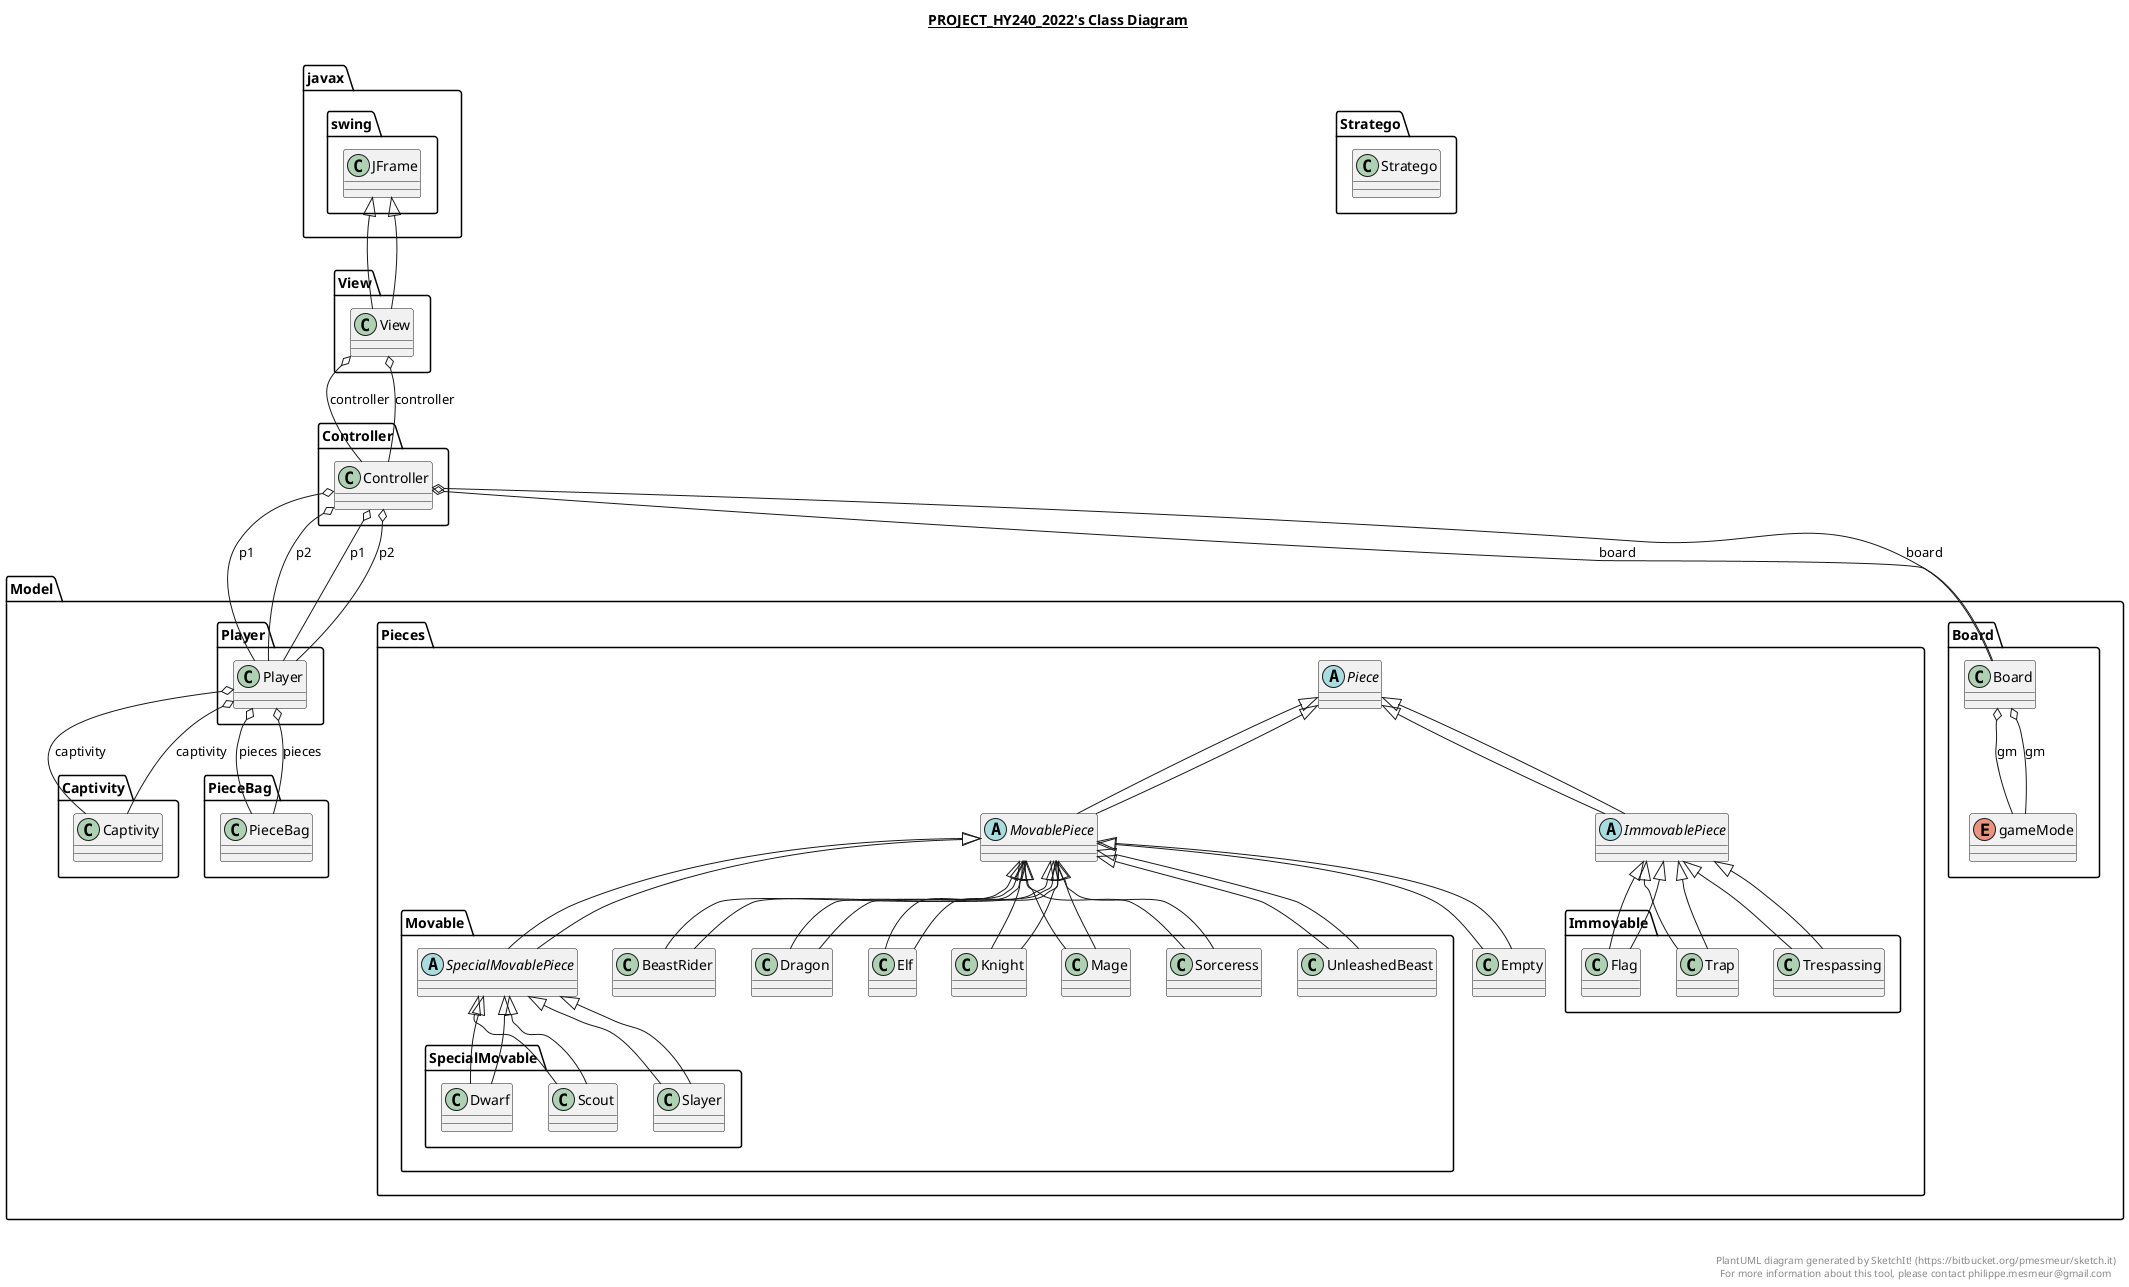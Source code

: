 @startuml

title __PROJECT_HY240_2022's Class Diagram__\n

  namespace Controller {
    class Controller.Controller {
    }
  }
  

  namespace Controller {
    class Controller.Controller {
    }
  }
  

  namespace Model.Board {
    class Model.Board.Board {
    }
  }
  

  namespace Model.Board {
    class Model.Board.Board {
    }
  }
  

  namespace Model.Board {
    enum gameMode {
    }
  }
  

  namespace Model.Board {
    enum gameMode {
    }
  }
  

  namespace Model.Captivity {
    class Model.Captivity.Captivity {
    }
  }
  

  namespace Model.Captivity {
    class Model.Captivity.Captivity {
    }
  }
  

  namespace Model.PieceBag {
    class Model.PieceBag.PieceBag {
    }
  }
  

  namespace Model.PieceBag {
    class Model.PieceBag.PieceBag {
    }
  }
  

  namespace Model.Pieces {
    class Model.Pieces.Empty {
    }
  }
  

  namespace Model.Pieces {
    class Model.Pieces.Empty {
    }
  }
  

  namespace Model.Pieces {
    namespace Immovable {
      class Model.Pieces.Immovable.Flag {
      }
    }
  }
  

  namespace Model.Pieces {
    namespace Immovable {
      class Model.Pieces.Immovable.Flag {
      }
    }
  }
  

  namespace Model.Pieces {
    namespace Immovable {
      class Model.Pieces.Immovable.Trap {
      }
    }
  }
  

  namespace Model.Pieces {
    namespace Immovable {
      class Model.Pieces.Immovable.Trap {
      }
    }
  }
  

  namespace Model.Pieces {
    namespace Immovable {
      class Model.Pieces.Immovable.Trespassing {
      }
    }
  }
  

  namespace Model.Pieces {
    namespace Immovable {
      class Model.Pieces.Immovable.Trespassing {
      }
    }
  }
  

  namespace Model.Pieces {
    abstract class Model.Pieces.ImmovablePiece {
    }
  }
  

  namespace Model.Pieces {
    abstract class Model.Pieces.ImmovablePiece {
    }
  }
  

  namespace Model.Pieces {
    namespace Movable {
      class Model.Pieces.Movable.BeastRider {
      }
    }
  }
  

  namespace Model.Pieces {
    namespace Movable {
      class Model.Pieces.Movable.BeastRider {
      }
    }
  }
  

  namespace Model.Pieces {
    namespace Movable {
      class Model.Pieces.Movable.Dragon {
      }
    }
  }
  

  namespace Model.Pieces {
    namespace Movable {
      class Model.Pieces.Movable.Dragon {
      }
    }
  }
  

  namespace Model.Pieces {
    namespace Movable {
      class Model.Pieces.Movable.Elf {
      }
    }
  }
  

  namespace Model.Pieces {
    namespace Movable {
      class Model.Pieces.Movable.Elf {
      }
    }
  }
  

  namespace Model.Pieces {
    namespace Movable {
      class Model.Pieces.Movable.Knight {
      }
    }
  }
  

  namespace Model.Pieces {
    namespace Movable {
      class Model.Pieces.Movable.Knight {
      }
    }
  }
  

  namespace Model.Pieces {
    namespace Movable {
      class Model.Pieces.Movable.Mage {
      }
    }
  }
  

  namespace Model.Pieces {
    namespace Movable {
      class Model.Pieces.Movable.Mage {
      }
    }
  }
  

  namespace Model.Pieces {
    namespace Movable {
      class Model.Pieces.Movable.Sorceress {
      }
    }
  }
  

  namespace Model.Pieces {
    namespace Movable {
      class Model.Pieces.Movable.Sorceress {
      }
    }
  }
  

  namespace Model.Pieces {
    namespace Movable {
      namespace SpecialMovable {
        class Model.Pieces.Movable.SpecialMovable.Dwarf {
        }
      }
    }
  }
  

  namespace Model.Pieces {
    namespace Movable {
      namespace SpecialMovable {
        class Model.Pieces.Movable.SpecialMovable.Dwarf {
        }
      }
    }
  }
  

  namespace Model.Pieces {
    namespace Movable {
      namespace SpecialMovable {
        class Model.Pieces.Movable.SpecialMovable.Scout {
        }
      }
    }
  }
  

  namespace Model.Pieces {
    namespace Movable {
      namespace SpecialMovable {
        class Model.Pieces.Movable.SpecialMovable.Scout {
        }
      }
    }
  }
  

  namespace Model.Pieces {
    namespace Movable {
      namespace SpecialMovable {
        class Model.Pieces.Movable.SpecialMovable.Slayer {
        }
      }
    }
  }
  

  namespace Model.Pieces {
    namespace Movable {
      namespace SpecialMovable {
        class Model.Pieces.Movable.SpecialMovable.Slayer {
        }
      }
    }
  }
  

  namespace Model.Pieces {
    namespace Movable {
      abstract class Model.Pieces.Movable.SpecialMovablePiece {
      }
    }
  }
  

  namespace Model.Pieces {
    namespace Movable {
      abstract class Model.Pieces.Movable.SpecialMovablePiece {
      }
    }
  }
  

  namespace Model.Pieces {
    namespace Movable {
      class Model.Pieces.Movable.UnleashedBeast {
      }
    }
  }
  

  namespace Model.Pieces {
    namespace Movable {
      class Model.Pieces.Movable.UnleashedBeast {
      }
    }
  }
  

  namespace Model.Pieces {
    abstract class Model.Pieces.MovablePiece {
    }
  }
  

  namespace Model.Pieces {
    abstract class Model.Pieces.MovablePiece {
    }
  }
  

  namespace Model.Pieces {
    abstract class Model.Pieces.Piece {
    }
  }
  

  namespace Model.Pieces {
    abstract class Model.Pieces.Piece {
    }
  }
  

  namespace Model.Player {
    class Model.Player.Player {
    }
  }
  

  namespace Model.Player {
    class Model.Player.Player {
    }
  }
  

  namespace Stratego {
    class Stratego.Stratego {
    }
  }
  

  namespace Stratego {
    class Stratego.Stratego {
    }
  }
  

  namespace View {
    class View.View {
    }
  }
  

  namespace View {
    class View.View {
    }
  }
  

  Controller.Controller o-- Model.Board.Board : board
  Controller.Controller o-- Model.Player.Player : p1
  Controller.Controller o-- Model.Player.Player : p2
  Controller.Controller o-- Model.Board.Board : board
  Controller.Controller o-- Model.Player.Player : p1
  Controller.Controller o-- Model.Player.Player : p2
  Model.Board.Board o-- Model.Board.gameMode : gm
  Model.Board.Board o-- Model.Board.gameMode : gm
  Model.Pieces.Empty -up-|> Model.Pieces.MovablePiece
  Model.Pieces.Empty -up-|> Model.Pieces.MovablePiece
  Model.Pieces.Immovable.Flag -up-|> Model.Pieces.ImmovablePiece
  Model.Pieces.Immovable.Flag -up-|> Model.Pieces.ImmovablePiece
  Model.Pieces.Immovable.Trap -up-|> Model.Pieces.ImmovablePiece
  Model.Pieces.Immovable.Trap -up-|> Model.Pieces.ImmovablePiece
  Model.Pieces.Immovable.Trespassing -up-|> Model.Pieces.ImmovablePiece
  Model.Pieces.Immovable.Trespassing -up-|> Model.Pieces.ImmovablePiece
  Model.Pieces.ImmovablePiece -up-|> Model.Pieces.Piece
  Model.Pieces.ImmovablePiece -up-|> Model.Pieces.Piece
  Model.Pieces.Movable.BeastRider -up-|> Model.Pieces.MovablePiece
  Model.Pieces.Movable.BeastRider -up-|> Model.Pieces.MovablePiece
  Model.Pieces.Movable.Dragon -up-|> Model.Pieces.MovablePiece
  Model.Pieces.Movable.Dragon -up-|> Model.Pieces.MovablePiece
  Model.Pieces.Movable.Elf -up-|> Model.Pieces.MovablePiece
  Model.Pieces.Movable.Elf -up-|> Model.Pieces.MovablePiece
  Model.Pieces.Movable.Knight -up-|> Model.Pieces.MovablePiece
  Model.Pieces.Movable.Knight -up-|> Model.Pieces.MovablePiece
  Model.Pieces.Movable.Mage -up-|> Model.Pieces.MovablePiece
  Model.Pieces.Movable.Mage -up-|> Model.Pieces.MovablePiece
  Model.Pieces.Movable.Sorceress -up-|> Model.Pieces.MovablePiece
  Model.Pieces.Movable.Sorceress -up-|> Model.Pieces.MovablePiece
  Model.Pieces.Movable.SpecialMovable.Dwarf -up-|> Model.Pieces.Movable.SpecialMovablePiece
  Model.Pieces.Movable.SpecialMovable.Dwarf -up-|> Model.Pieces.Movable.SpecialMovablePiece
  Model.Pieces.Movable.SpecialMovable.Scout -up-|> Model.Pieces.Movable.SpecialMovablePiece
  Model.Pieces.Movable.SpecialMovable.Scout -up-|> Model.Pieces.Movable.SpecialMovablePiece
  Model.Pieces.Movable.SpecialMovable.Slayer -up-|> Model.Pieces.Movable.SpecialMovablePiece
  Model.Pieces.Movable.SpecialMovable.Slayer -up-|> Model.Pieces.Movable.SpecialMovablePiece
  Model.Pieces.Movable.SpecialMovablePiece -up-|> Model.Pieces.MovablePiece
  Model.Pieces.Movable.SpecialMovablePiece -up-|> Model.Pieces.MovablePiece
  Model.Pieces.Movable.UnleashedBeast -up-|> Model.Pieces.MovablePiece
  Model.Pieces.Movable.UnleashedBeast -up-|> Model.Pieces.MovablePiece
  Model.Pieces.MovablePiece -up-|> Model.Pieces.Piece
  Model.Pieces.MovablePiece -up-|> Model.Pieces.Piece
  Model.Player.Player o-- Model.Captivity.Captivity : captivity
  Model.Player.Player o-- Model.PieceBag.PieceBag : pieces
  Model.Player.Player o-- Model.Captivity.Captivity : captivity
  Model.Player.Player o-- Model.PieceBag.PieceBag : pieces
  View.View -up-|> javax.swing.JFrame
  View.View o-- Controller.Controller : controller
  View.View -up-|> javax.swing.JFrame
  View.View o-- Controller.Controller : controller


right footer


PlantUML diagram generated by SketchIt! (https://bitbucket.org/pmesmeur/sketch.it)
For more information about this tool, please contact philippe.mesmeur@gmail.com
endfooter

@enduml
